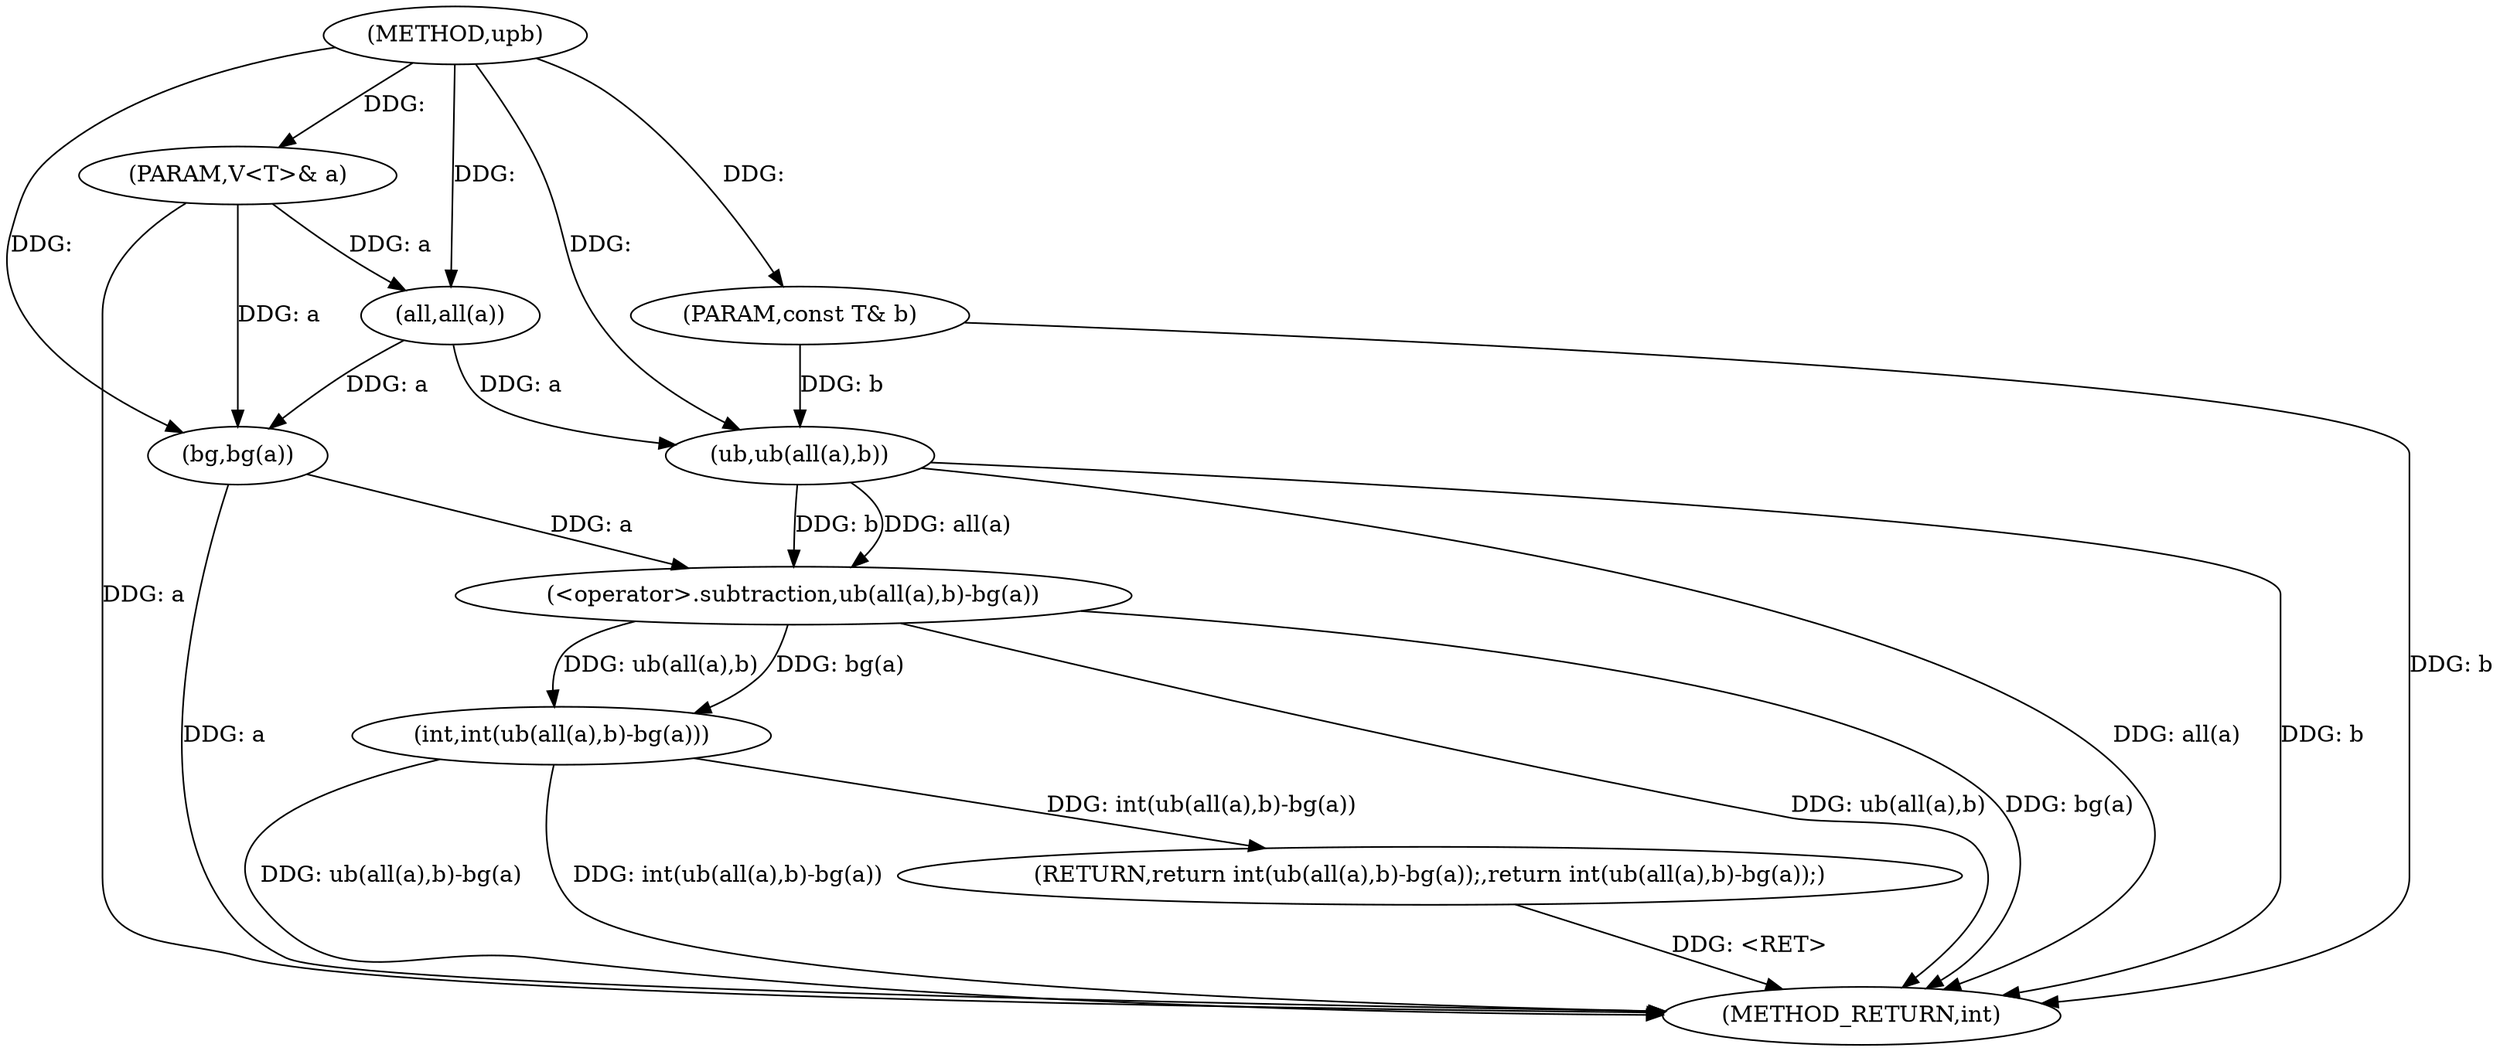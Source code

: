 digraph "upb" {  
"1000167" [label = "(METHOD,upb)" ]
"1000180" [label = "(METHOD_RETURN,int)" ]
"1000168" [label = "(PARAM,V<T>& a)" ]
"1000169" [label = "(PARAM,const T& b)" ]
"1000171" [label = "(RETURN,return int(ub(all(a),b)-bg(a));,return int(ub(all(a),b)-bg(a));)" ]
"1000172" [label = "(int,int(ub(all(a),b)-bg(a)))" ]
"1000173" [label = "(<operator>.subtraction,ub(all(a),b)-bg(a))" ]
"1000174" [label = "(ub,ub(all(a),b))" ]
"1000178" [label = "(bg,bg(a))" ]
"1000175" [label = "(all,all(a))" ]
  "1000168" -> "1000180"  [ label = "DDG: a"] 
  "1000169" -> "1000180"  [ label = "DDG: b"] 
  "1000174" -> "1000180"  [ label = "DDG: all(a)"] 
  "1000174" -> "1000180"  [ label = "DDG: b"] 
  "1000173" -> "1000180"  [ label = "DDG: ub(all(a),b)"] 
  "1000178" -> "1000180"  [ label = "DDG: a"] 
  "1000173" -> "1000180"  [ label = "DDG: bg(a)"] 
  "1000172" -> "1000180"  [ label = "DDG: ub(all(a),b)-bg(a)"] 
  "1000172" -> "1000180"  [ label = "DDG: int(ub(all(a),b)-bg(a))"] 
  "1000171" -> "1000180"  [ label = "DDG: <RET>"] 
  "1000167" -> "1000168"  [ label = "DDG: "] 
  "1000167" -> "1000169"  [ label = "DDG: "] 
  "1000172" -> "1000171"  [ label = "DDG: int(ub(all(a),b)-bg(a))"] 
  "1000173" -> "1000172"  [ label = "DDG: ub(all(a),b)"] 
  "1000173" -> "1000172"  [ label = "DDG: bg(a)"] 
  "1000174" -> "1000173"  [ label = "DDG: b"] 
  "1000174" -> "1000173"  [ label = "DDG: all(a)"] 
  "1000178" -> "1000173"  [ label = "DDG: a"] 
  "1000175" -> "1000174"  [ label = "DDG: a"] 
  "1000169" -> "1000174"  [ label = "DDG: b"] 
  "1000167" -> "1000174"  [ label = "DDG: "] 
  "1000175" -> "1000178"  [ label = "DDG: a"] 
  "1000168" -> "1000178"  [ label = "DDG: a"] 
  "1000167" -> "1000178"  [ label = "DDG: "] 
  "1000168" -> "1000175"  [ label = "DDG: a"] 
  "1000167" -> "1000175"  [ label = "DDG: "] 
}
